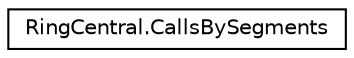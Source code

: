 digraph "Graphical Class Hierarchy"
{
 // LATEX_PDF_SIZE
  edge [fontname="Helvetica",fontsize="10",labelfontname="Helvetica",labelfontsize="10"];
  node [fontname="Helvetica",fontsize="10",shape=record];
  rankdir="LR";
  Node0 [label="RingCentral.CallsBySegments",height=0.2,width=0.4,color="black", fillcolor="white", style="filled",URL="$classRingCentral_1_1CallsBySegments.html",tooltip="Data for calls with breakdown by segments (Ringing, LiveTalk, Hold, Park, Transfer,..."];
}
